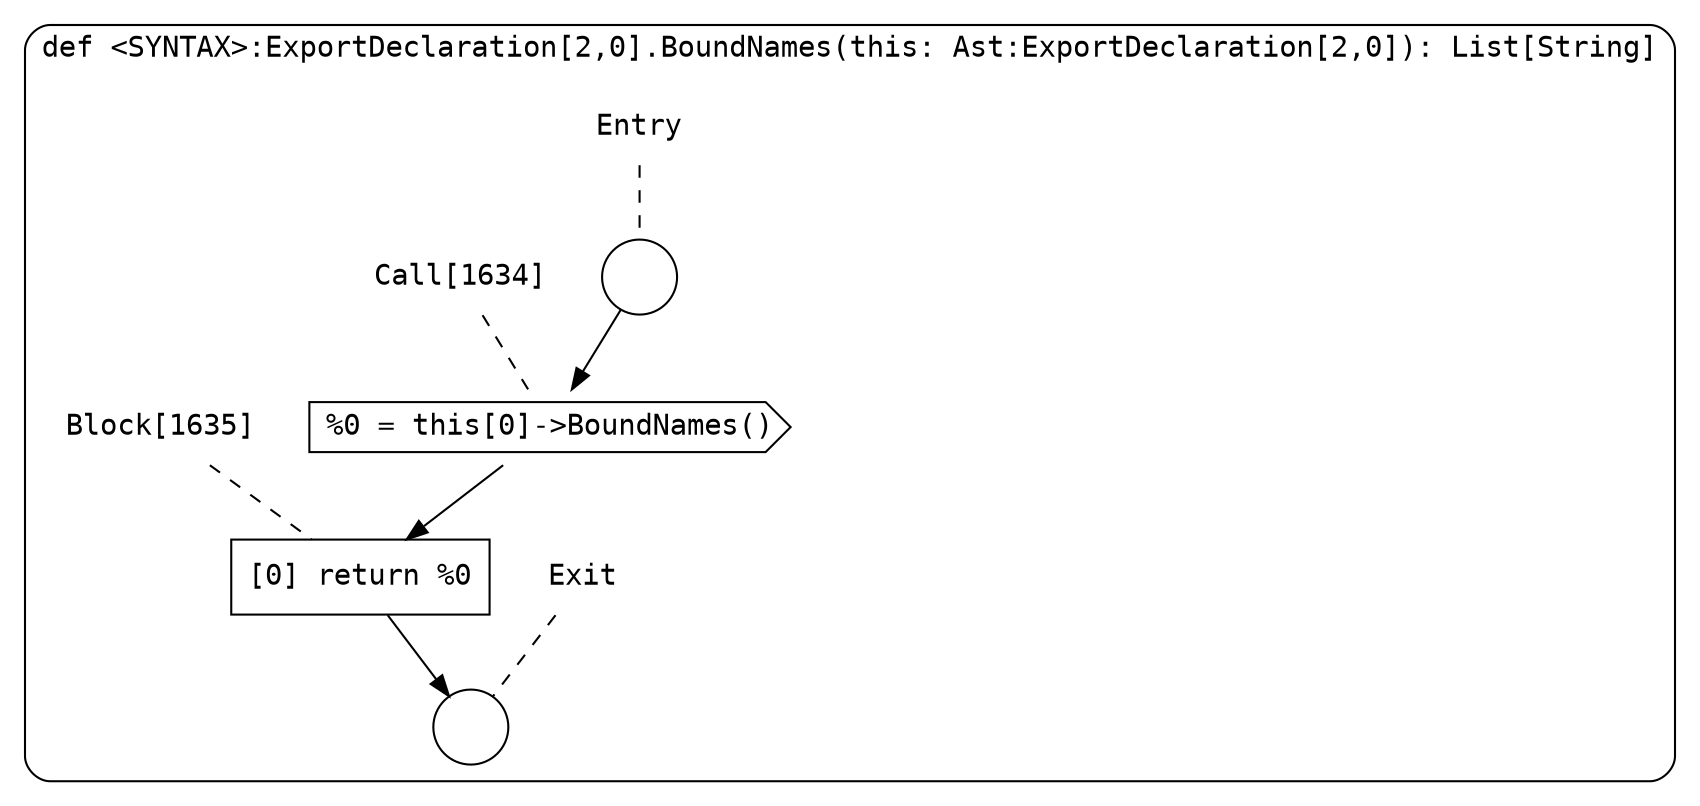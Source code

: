 digraph {
  graph [fontname = "Consolas"]
  node [fontname = "Consolas"]
  edge [fontname = "Consolas"]
  subgraph cluster229 {
    label = "def <SYNTAX>:ExportDeclaration[2,0].BoundNames(this: Ast:ExportDeclaration[2,0]): List[String]"
    style = rounded
    cluster229_entry_name [shape=none, label=<<font color="black">Entry</font>>]
    cluster229_entry_name -> cluster229_entry [arrowhead=none, color="black", style=dashed]
    cluster229_entry [shape=circle label=" " color="black" fillcolor="white" style=filled]
    cluster229_entry -> node1634 [color="black"]
    cluster229_exit_name [shape=none, label=<<font color="black">Exit</font>>]
    cluster229_exit_name -> cluster229_exit [arrowhead=none, color="black", style=dashed]
    cluster229_exit [shape=circle label=" " color="black" fillcolor="white" style=filled]
    node1634_name [shape=none, label=<<font color="black">Call[1634]</font>>]
    node1634_name -> node1634 [arrowhead=none, color="black", style=dashed]
    node1634 [shape=cds, label=<<font color="black">%0 = this[0]-&gt;BoundNames()</font>> color="black" fillcolor="white", style=filled]
    node1634 -> node1635 [color="black"]
    node1635_name [shape=none, label=<<font color="black">Block[1635]</font>>]
    node1635_name -> node1635 [arrowhead=none, color="black", style=dashed]
    node1635 [shape=box, label=<<font color="black">[0] return %0<BR ALIGN="LEFT"/></font>> color="black" fillcolor="white", style=filled]
    node1635 -> cluster229_exit [color="black"]
  }
}